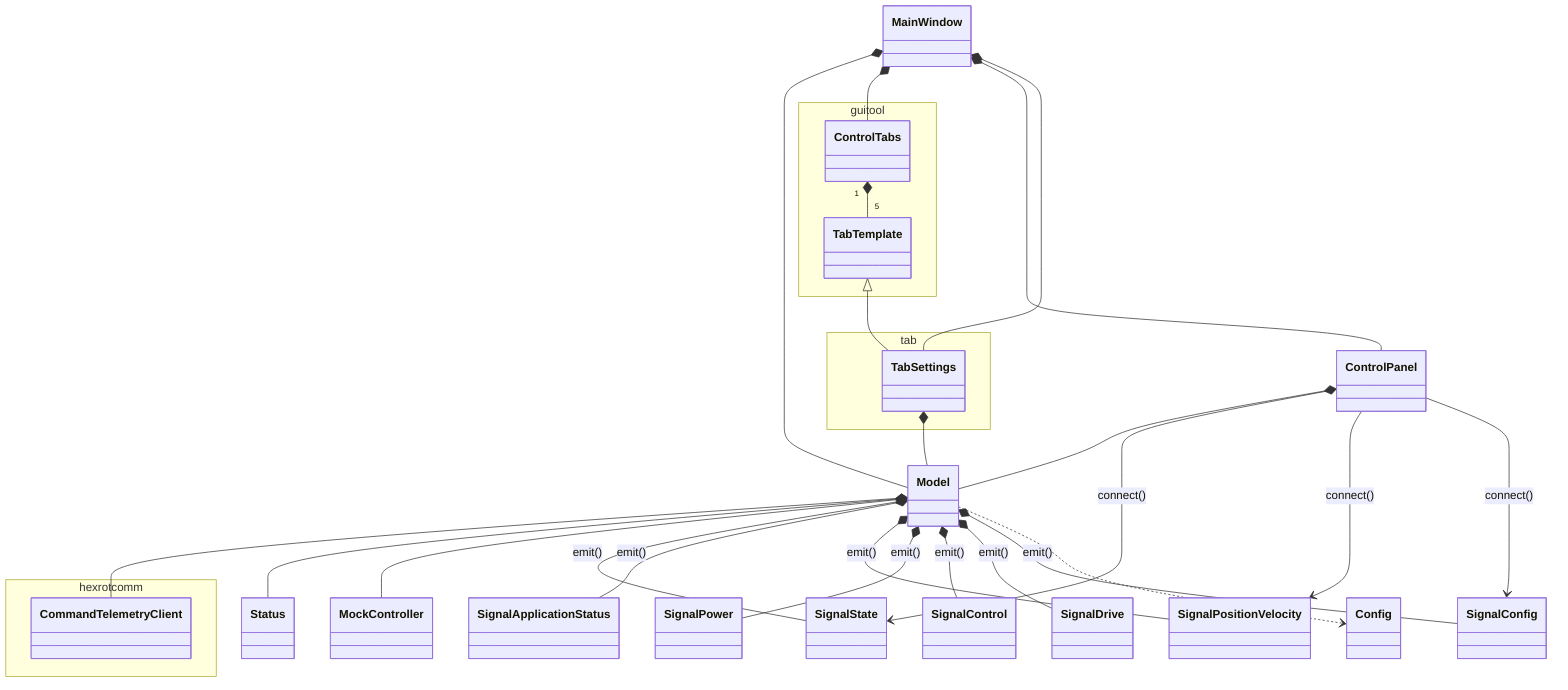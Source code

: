 classDiagram

namespace hexrotcomm {
  class CommandTelemetryClient
}

namespace guitool {
  class ControlTabs
  class TabTemplate
}

namespace tab {
  class TabSettings
}

TabTemplate <|-- TabSettings

MainWindow *-- Model
MainWindow *-- ControlTabs
MainWindow *-- ControlPanel
MainWindow *-- TabSettings

Model *-- CommandTelemetryClient
Model *-- Status
Model *-- MockController
Model *-- SignalState : emit()
Model *-- SignalApplicationStatus : emit()
Model *-- SignalPositionVelocity : emit()
Model *-- SignalPower : emit()
Model *-- SignalControl : emit()
Model *-- SignalDrive : emit()
Model *-- SignalConfig : emit()
Model ..> Config

ControlPanel *-- Model
ControlPanel --> SignalState : connect()
ControlPanel --> SignalPositionVelocity : connect()
ControlPanel --> SignalConfig : connect()

TabSettings *-- Model

ControlTabs "1" *-- "5" TabTemplate
